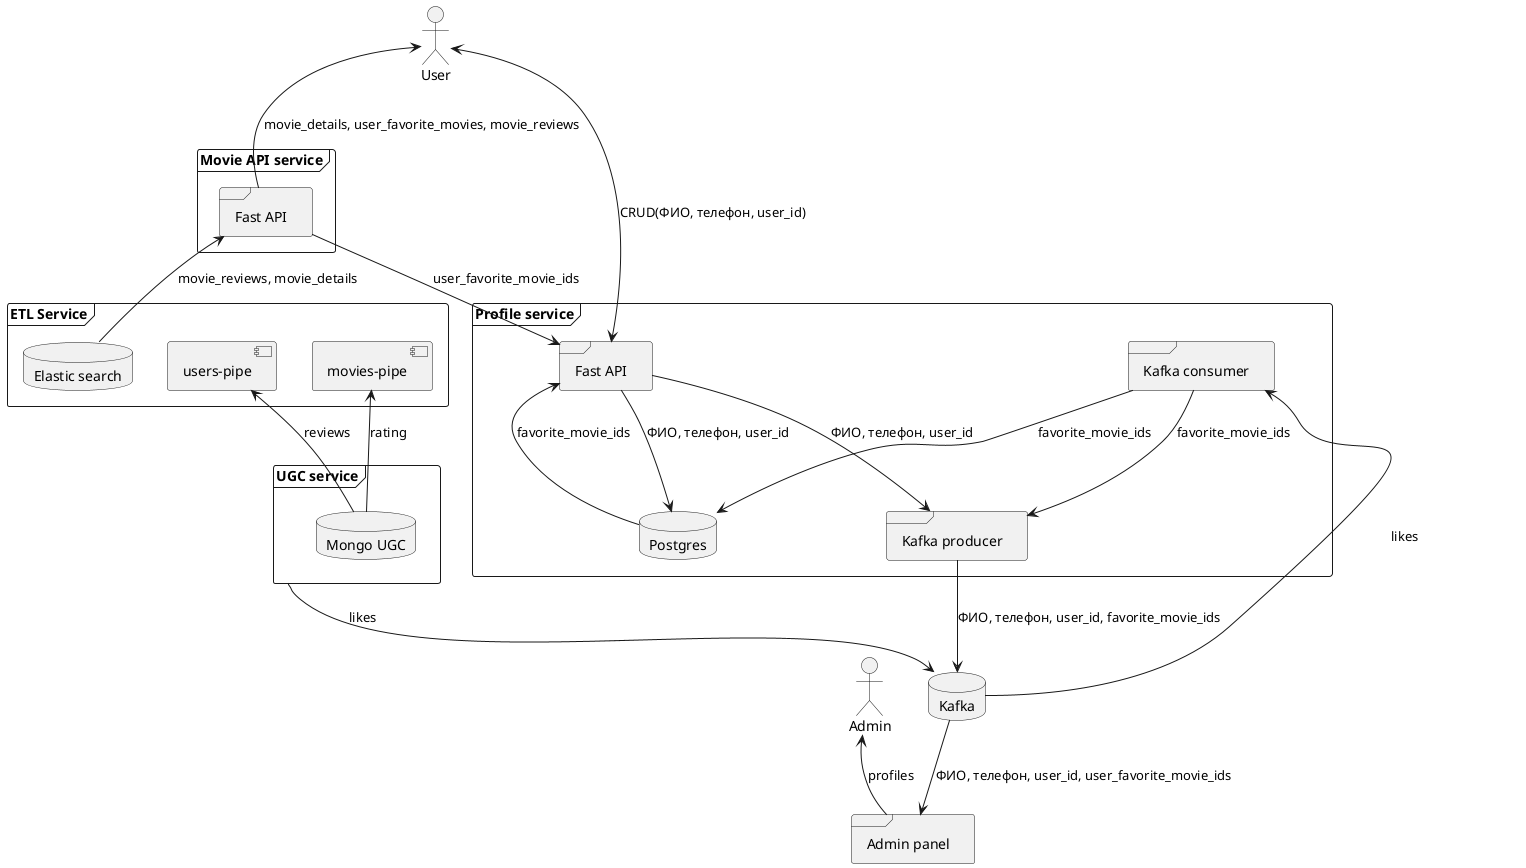 @startuml
database "Kafka" as kafka

frame "UGC service" as ugc_service {
    database "Mongo UGC" as mongo_ugc
}

frame "Movie API service" {
    frame "Fast API" as movies_api
}

frame "Profile service" as user_profile_service {
    frame "Fast API" as user_profile_api
    database "Postgres" as user_profile_db
    frame "Kafka producer" as profile_producer
    frame "Kafka consumer" as profile_consumer
}

frame "ETL Service" as etl_service {
    [users-pipe]
    [movies-pipe]
    database "Elastic search" as es {
    }
}

frame "Admin panel" as admin_panel

actor "User" as User
actor "Admin" as Admin

User <--> user_profile_api : CRUD(ФИО, телефон, user_id)
kafka --> profile_consumer: likes
profile_consumer --> user_profile_db: favorite_movie_ids
profile_consumer --> profile_producer: favorite_movie_ids
movies_api --> user_profile_api: user_favorite_movie_ids
profile_producer --> kafka: ФИО, телефон, user_id, favorite_movie_ids
kafka --> admin_panel: ФИО, телефон, user_id, user_favorite_movie_ids

user_profile_api --> user_profile_db: ФИО, телефон, user_id
user_profile_api --> profile_producer: ФИО, телефон, user_id
user_profile_api <-- user_profile_db: favorite_movie_ids

User <-- movies_api: movie_details, user_favorite_movies, movie_reviews
Admin <-- admin_panel: profiles

[movies-pipe] <-- mongo_ugc: rating
[users-pipe] <-- mongo_ugc: reviews
movies_api <-- es: movie_reviews, movie_details

ugc_service --> kafka: likes
@enduml